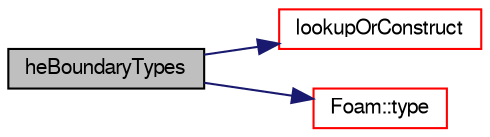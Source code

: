 digraph "heBoundaryTypes"
{
  bgcolor="transparent";
  edge [fontname="FreeSans",fontsize="10",labelfontname="FreeSans",labelfontsize="10"];
  node [fontname="FreeSans",fontsize="10",shape=record];
  rankdir="LR";
  Node330 [label="heBoundaryTypes",height=0.2,width=0.4,color="black", fillcolor="grey75", style="filled", fontcolor="black"];
  Node330 -> Node331 [color="midnightblue",fontsize="10",style="solid",fontname="FreeSans"];
  Node331 [label="lookupOrConstruct",height=0.2,width=0.4,color="red",URL="$a29734.html#a87ac5880655544b9077eaef70a54ad8e"];
  Node330 -> Node340 [color="midnightblue",fontsize="10",style="solid",fontname="FreeSans"];
  Node340 [label="Foam::type",height=0.2,width=0.4,color="red",URL="$a21124.html#aec48583af672626378f501eb9fc32cd1",tooltip="Return the file type: DIRECTORY or FILE. "];
}
